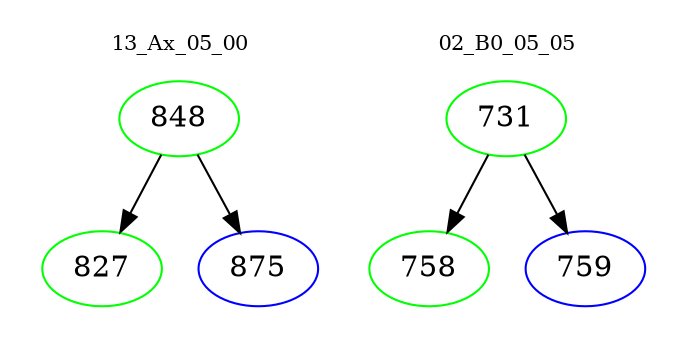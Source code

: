 digraph{
subgraph cluster_0 {
color = white
label = "13_Ax_05_00";
fontsize=10;
T0_848 [label="848", color="green"]
T0_848 -> T0_827 [color="black"]
T0_827 [label="827", color="green"]
T0_848 -> T0_875 [color="black"]
T0_875 [label="875", color="blue"]
}
subgraph cluster_1 {
color = white
label = "02_B0_05_05";
fontsize=10;
T1_731 [label="731", color="green"]
T1_731 -> T1_758 [color="black"]
T1_758 [label="758", color="green"]
T1_731 -> T1_759 [color="black"]
T1_759 [label="759", color="blue"]
}
}
